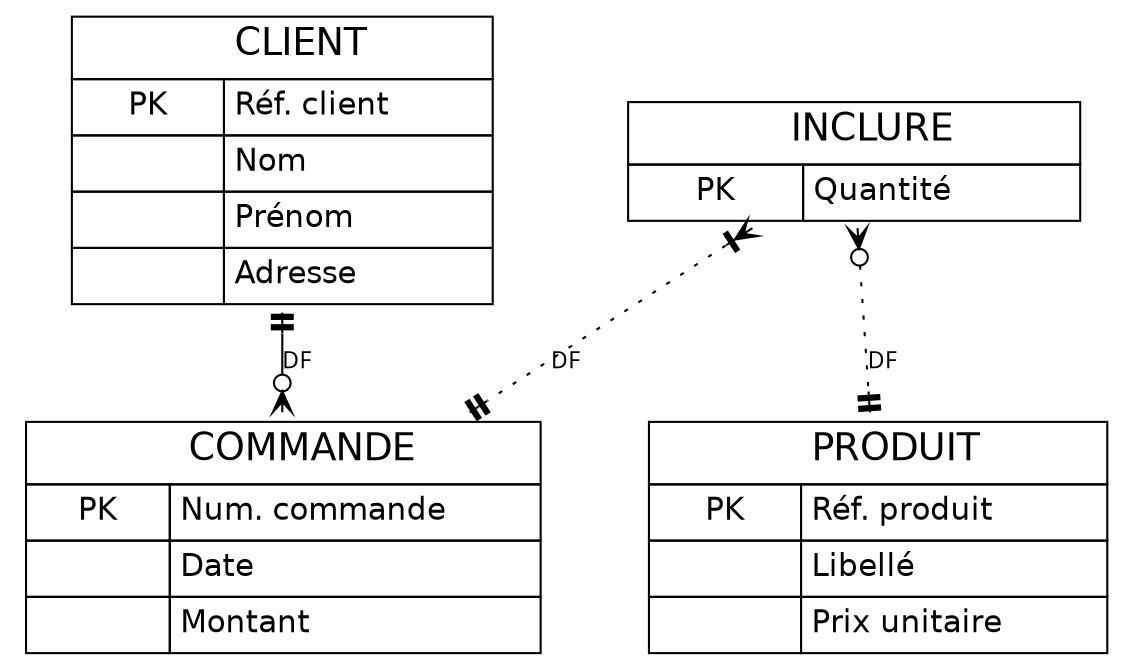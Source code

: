 // Generated by Mocodo 4.0.1

digraph{
  layout=dot
  bgcolor="#FFFFFF"
  nodesep=0.5

  // Nodes
  node [
      shape=none
      fontcolor="#000000"
      fontsize=15
      fontname="Helvetica"
]
  node [
      shape=none
      fontcolor="#000000"
      fontsize=15
      fontname="Helvetica"
]
  1 [label=<<table
        border="0"
        cellborder="1"
        cellspacing="0"
        bgcolor="#FFFFFF"
        color="#000000"
        cellpadding="4"
    >
        <tr>
            <td bgcolor="#FFFFFF" colspan="2">
                <font
                    color="#000000"
                    point-size="18"
                >CLIENT</font>
            </td>
        </tr>
        <tr><td>PK</td><td align="left">Réf. client</td></tr>
        <tr><td> </td><td align="left">Nom</td></tr>
        <tr><td> </td><td align="left">Prénom</td></tr>
        <tr><td> </td><td align="left">Adresse</td></tr>
    </table>
>]
  2 [label=<<table
        border="0"
        cellborder="1"
        cellspacing="0"
        bgcolor="#FFFFFF"
        color="#000000"
        cellpadding="4"
    >
        <tr>
            <td bgcolor="#FFFFFF" colspan="2">
                <font
                    color="#000000"
                    point-size="18"
                >COMMANDE</font>
            </td>
        </tr>
        <tr><td>PK</td><td align="left">Num. commande</td></tr>
        <tr><td> </td><td align="left">Date</td></tr>
        <tr><td> </td><td align="left">Montant</td></tr>
    </table>
>]
  3 [label=<<table
        border="0"
        cellborder="1"
        cellspacing="0"
        bgcolor="#FFFFFF"
        color="#000000"
        cellpadding="4"
    >
        <tr>
            <td bgcolor="#FFFFFF" colspan="2">
                <font
                    color="#000000"
                    point-size="18"
                >INCLURE</font>
            </td>
        </tr>
        <tr><td>PK</td><td align="left">Quantité</td></tr>
    </table>
>]
  4 [label=<<table
        border="0"
        cellborder="1"
        cellspacing="0"
        bgcolor="#FFFFFF"
        color="#000000"
        cellpadding="4"
    >
        <tr>
            <td bgcolor="#FFFFFF" colspan="2">
                <font
                    color="#000000"
                    point-size="18"
                >PRODUIT</font>
            </td>
        </tr>
        <tr><td>PK</td><td align="left">Réf. produit</td></tr>
        <tr><td> </td><td align="left">Libellé</td></tr>
        <tr><td> </td><td align="left">Prix unitaire</td></tr>
    </table>
>]

  // Edges
  edge [
    penwidth=1
    color="#000000"
    fontcolor="#000000"
    fontname="Futura"
    fontsize=11
    dir=both
  ]
  1 -> 2 [arrowhead="crowodot" arrowtail="teetee" label="DF"]
  3 -> 2 [arrowhead="teetee" arrowtail="crowtee" label="DF" style=dotted]
  3 -> 4 [arrowhead="teetee" arrowtail="crowodot" label="DF" style=dotted]
}